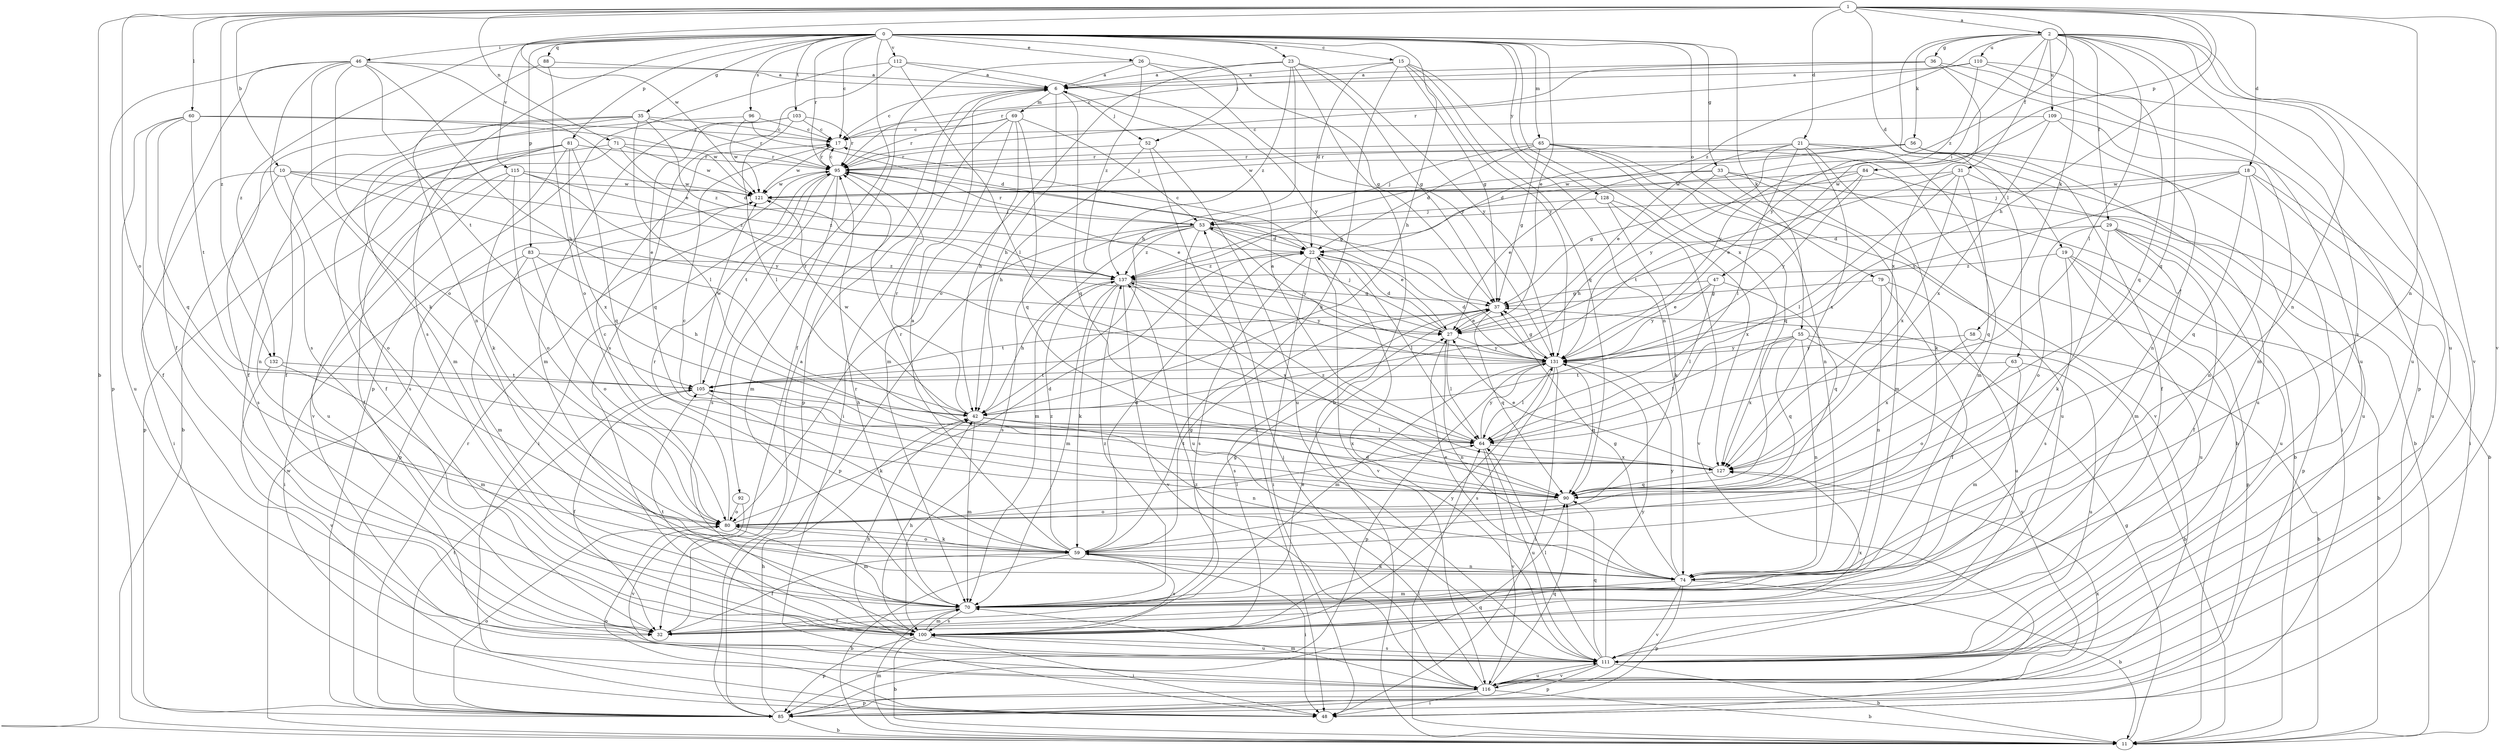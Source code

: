 strict digraph  {
0;
1;
2;
6;
10;
11;
15;
17;
18;
19;
21;
22;
23;
26;
27;
29;
31;
32;
33;
35;
36;
37;
42;
46;
47;
48;
52;
53;
55;
56;
58;
59;
60;
63;
64;
65;
69;
70;
71;
74;
79;
80;
81;
83;
84;
85;
88;
90;
92;
95;
96;
100;
103;
105;
109;
110;
111;
112;
115;
116;
121;
127;
128;
131;
132;
137;
0 -> 15  [label=c];
0 -> 17  [label=c];
0 -> 23  [label=e];
0 -> 26  [label=e];
0 -> 27  [label=e];
0 -> 33  [label=g];
0 -> 35  [label=g];
0 -> 42  [label=h];
0 -> 46  [label=i];
0 -> 52  [label=j];
0 -> 55  [label=k];
0 -> 65  [label=m];
0 -> 79  [label=o];
0 -> 81  [label=p];
0 -> 83  [label=p];
0 -> 88  [label=q];
0 -> 92  [label=r];
0 -> 95  [label=r];
0 -> 96  [label=s];
0 -> 100  [label=s];
0 -> 103  [label=t];
0 -> 112  [label=v];
0 -> 115  [label=v];
0 -> 127  [label=x];
0 -> 128  [label=y];
0 -> 132  [label=z];
1 -> 2  [label=a];
1 -> 10  [label=b];
1 -> 11  [label=b];
1 -> 18  [label=d];
1 -> 19  [label=d];
1 -> 21  [label=d];
1 -> 42  [label=h];
1 -> 60  [label=l];
1 -> 71  [label=n];
1 -> 74  [label=n];
1 -> 80  [label=o];
1 -> 84  [label=p];
1 -> 116  [label=v];
1 -> 121  [label=w];
1 -> 132  [label=z];
1 -> 137  [label=z];
2 -> 29  [label=f];
2 -> 31  [label=f];
2 -> 36  [label=g];
2 -> 47  [label=i];
2 -> 56  [label=k];
2 -> 58  [label=k];
2 -> 63  [label=l];
2 -> 64  [label=l];
2 -> 74  [label=n];
2 -> 90  [label=q];
2 -> 100  [label=s];
2 -> 109  [label=u];
2 -> 110  [label=u];
2 -> 111  [label=u];
2 -> 116  [label=v];
2 -> 137  [label=z];
6 -> 17  [label=c];
6 -> 42  [label=h];
6 -> 52  [label=j];
6 -> 69  [label=m];
6 -> 85  [label=p];
6 -> 90  [label=q];
10 -> 27  [label=e];
10 -> 48  [label=i];
10 -> 80  [label=o];
10 -> 100  [label=s];
10 -> 121  [label=w];
10 -> 137  [label=z];
11 -> 37  [label=g];
11 -> 64  [label=l];
11 -> 70  [label=m];
11 -> 121  [label=w];
15 -> 6  [label=a];
15 -> 22  [label=d];
15 -> 37  [label=g];
15 -> 59  [label=k];
15 -> 74  [label=n];
15 -> 90  [label=q];
15 -> 131  [label=y];
17 -> 95  [label=r];
17 -> 121  [label=w];
18 -> 48  [label=i];
18 -> 53  [label=j];
18 -> 74  [label=n];
18 -> 90  [label=q];
18 -> 111  [label=u];
18 -> 121  [label=w];
18 -> 131  [label=y];
19 -> 11  [label=b];
19 -> 85  [label=p];
19 -> 100  [label=s];
19 -> 111  [label=u];
19 -> 137  [label=z];
21 -> 11  [label=b];
21 -> 27  [label=e];
21 -> 59  [label=k];
21 -> 64  [label=l];
21 -> 70  [label=m];
21 -> 95  [label=r];
21 -> 127  [label=x];
21 -> 131  [label=y];
22 -> 17  [label=c];
22 -> 48  [label=i];
22 -> 64  [label=l];
22 -> 100  [label=s];
22 -> 116  [label=v];
22 -> 137  [label=z];
23 -> 6  [label=a];
23 -> 11  [label=b];
23 -> 37  [label=g];
23 -> 42  [label=h];
23 -> 80  [label=o];
23 -> 131  [label=y];
23 -> 137  [label=z];
26 -> 6  [label=a];
26 -> 32  [label=f];
26 -> 37  [label=g];
26 -> 131  [label=y];
26 -> 137  [label=z];
27 -> 22  [label=d];
27 -> 53  [label=j];
27 -> 64  [label=l];
27 -> 74  [label=n];
27 -> 131  [label=y];
29 -> 22  [label=d];
29 -> 32  [label=f];
29 -> 59  [label=k];
29 -> 70  [label=m];
29 -> 80  [label=o];
29 -> 85  [label=p];
29 -> 111  [label=u];
31 -> 11  [label=b];
31 -> 64  [label=l];
31 -> 90  [label=q];
31 -> 105  [label=t];
31 -> 121  [label=w];
31 -> 127  [label=x];
32 -> 6  [label=a];
32 -> 27  [label=e];
33 -> 11  [label=b];
33 -> 27  [label=e];
33 -> 42  [label=h];
33 -> 70  [label=m];
33 -> 111  [label=u];
33 -> 121  [label=w];
35 -> 11  [label=b];
35 -> 17  [label=c];
35 -> 32  [label=f];
35 -> 64  [label=l];
35 -> 70  [label=m];
35 -> 95  [label=r];
35 -> 137  [label=z];
36 -> 6  [label=a];
36 -> 17  [label=c];
36 -> 85  [label=p];
36 -> 95  [label=r];
36 -> 111  [label=u];
36 -> 127  [label=x];
37 -> 27  [label=e];
37 -> 90  [label=q];
37 -> 100  [label=s];
37 -> 105  [label=t];
42 -> 64  [label=l];
42 -> 70  [label=m];
42 -> 74  [label=n];
42 -> 95  [label=r];
42 -> 121  [label=w];
42 -> 127  [label=x];
46 -> 6  [label=a];
46 -> 27  [label=e];
46 -> 32  [label=f];
46 -> 42  [label=h];
46 -> 59  [label=k];
46 -> 80  [label=o];
46 -> 85  [label=p];
46 -> 100  [label=s];
46 -> 105  [label=t];
47 -> 27  [label=e];
47 -> 37  [label=g];
47 -> 64  [label=l];
47 -> 90  [label=q];
47 -> 131  [label=y];
48 -> 80  [label=o];
48 -> 127  [label=x];
52 -> 42  [label=h];
52 -> 48  [label=i];
52 -> 95  [label=r];
52 -> 111  [label=u];
53 -> 22  [label=d];
53 -> 27  [label=e];
53 -> 70  [label=m];
53 -> 85  [label=p];
53 -> 95  [label=r];
53 -> 100  [label=s];
53 -> 111  [label=u];
53 -> 131  [label=y];
53 -> 137  [label=z];
55 -> 11  [label=b];
55 -> 64  [label=l];
55 -> 74  [label=n];
55 -> 90  [label=q];
55 -> 116  [label=v];
55 -> 127  [label=x];
55 -> 131  [label=y];
56 -> 22  [label=d];
56 -> 32  [label=f];
56 -> 48  [label=i];
56 -> 95  [label=r];
56 -> 111  [label=u];
56 -> 121  [label=w];
58 -> 11  [label=b];
58 -> 127  [label=x];
58 -> 131  [label=y];
59 -> 6  [label=a];
59 -> 11  [label=b];
59 -> 22  [label=d];
59 -> 32  [label=f];
59 -> 37  [label=g];
59 -> 48  [label=i];
59 -> 74  [label=n];
59 -> 80  [label=o];
59 -> 95  [label=r];
59 -> 100  [label=s];
59 -> 137  [label=z];
60 -> 17  [label=c];
60 -> 32  [label=f];
60 -> 90  [label=q];
60 -> 105  [label=t];
60 -> 111  [label=u];
60 -> 121  [label=w];
63 -> 70  [label=m];
63 -> 80  [label=o];
63 -> 105  [label=t];
63 -> 111  [label=u];
64 -> 6  [label=a];
64 -> 111  [label=u];
64 -> 116  [label=v];
64 -> 127  [label=x];
64 -> 131  [label=y];
65 -> 11  [label=b];
65 -> 22  [label=d];
65 -> 37  [label=g];
65 -> 53  [label=j];
65 -> 74  [label=n];
65 -> 90  [label=q];
65 -> 95  [label=r];
65 -> 116  [label=v];
69 -> 17  [label=c];
69 -> 42  [label=h];
69 -> 48  [label=i];
69 -> 53  [label=j];
69 -> 70  [label=m];
69 -> 90  [label=q];
69 -> 95  [label=r];
70 -> 32  [label=f];
70 -> 37  [label=g];
70 -> 95  [label=r];
70 -> 100  [label=s];
70 -> 137  [label=z];
71 -> 22  [label=d];
71 -> 74  [label=n];
71 -> 85  [label=p];
71 -> 95  [label=r];
71 -> 121  [label=w];
74 -> 11  [label=b];
74 -> 27  [label=e];
74 -> 37  [label=g];
74 -> 59  [label=k];
74 -> 70  [label=m];
74 -> 85  [label=p];
74 -> 116  [label=v];
74 -> 131  [label=y];
79 -> 32  [label=f];
79 -> 37  [label=g];
79 -> 74  [label=n];
79 -> 111  [label=u];
80 -> 17  [label=c];
80 -> 22  [label=d];
80 -> 59  [label=k];
80 -> 64  [label=l];
80 -> 70  [label=m];
81 -> 32  [label=f];
81 -> 59  [label=k];
81 -> 90  [label=q];
81 -> 95  [label=r];
81 -> 100  [label=s];
81 -> 116  [label=v];
81 -> 127  [label=x];
83 -> 42  [label=h];
83 -> 48  [label=i];
83 -> 70  [label=m];
83 -> 80  [label=o];
83 -> 137  [label=z];
84 -> 27  [label=e];
84 -> 37  [label=g];
84 -> 111  [label=u];
84 -> 121  [label=w];
84 -> 131  [label=y];
85 -> 11  [label=b];
85 -> 42  [label=h];
85 -> 80  [label=o];
85 -> 90  [label=q];
85 -> 95  [label=r];
85 -> 105  [label=t];
88 -> 6  [label=a];
88 -> 74  [label=n];
88 -> 80  [label=o];
90 -> 17  [label=c];
90 -> 80  [label=o];
90 -> 95  [label=r];
90 -> 105  [label=t];
92 -> 80  [label=o];
92 -> 116  [label=v];
95 -> 17  [label=c];
95 -> 27  [label=e];
95 -> 37  [label=g];
95 -> 48  [label=i];
95 -> 70  [label=m];
95 -> 100  [label=s];
95 -> 105  [label=t];
95 -> 121  [label=w];
96 -> 17  [label=c];
96 -> 22  [label=d];
96 -> 32  [label=f];
96 -> 121  [label=w];
100 -> 11  [label=b];
100 -> 42  [label=h];
100 -> 48  [label=i];
100 -> 70  [label=m];
100 -> 85  [label=p];
100 -> 105  [label=t];
100 -> 111  [label=u];
100 -> 127  [label=x];
100 -> 131  [label=y];
103 -> 17  [label=c];
103 -> 64  [label=l];
103 -> 70  [label=m];
103 -> 90  [label=q];
103 -> 95  [label=r];
105 -> 32  [label=f];
105 -> 42  [label=h];
105 -> 59  [label=k];
105 -> 121  [label=w];
109 -> 17  [label=c];
109 -> 70  [label=m];
109 -> 74  [label=n];
109 -> 127  [label=x];
109 -> 131  [label=y];
110 -> 6  [label=a];
110 -> 90  [label=q];
110 -> 95  [label=r];
110 -> 111  [label=u];
110 -> 131  [label=y];
111 -> 11  [label=b];
111 -> 22  [label=d];
111 -> 42  [label=h];
111 -> 64  [label=l];
111 -> 85  [label=p];
111 -> 90  [label=q];
111 -> 100  [label=s];
111 -> 116  [label=v];
111 -> 131  [label=y];
112 -> 6  [label=a];
112 -> 64  [label=l];
112 -> 85  [label=p];
112 -> 100  [label=s];
112 -> 131  [label=y];
115 -> 32  [label=f];
115 -> 80  [label=o];
115 -> 111  [label=u];
115 -> 121  [label=w];
115 -> 131  [label=y];
115 -> 137  [label=z];
116 -> 11  [label=b];
116 -> 48  [label=i];
116 -> 53  [label=j];
116 -> 70  [label=m];
116 -> 85  [label=p];
116 -> 90  [label=q];
116 -> 111  [label=u];
116 -> 137  [label=z];
121 -> 53  [label=j];
121 -> 85  [label=p];
127 -> 27  [label=e];
127 -> 90  [label=q];
127 -> 137  [label=z];
128 -> 53  [label=j];
128 -> 59  [label=k];
128 -> 116  [label=v];
128 -> 127  [label=x];
131 -> 22  [label=d];
131 -> 37  [label=g];
131 -> 48  [label=i];
131 -> 64  [label=l];
131 -> 70  [label=m];
131 -> 85  [label=p];
131 -> 90  [label=q];
131 -> 100  [label=s];
131 -> 105  [label=t];
132 -> 70  [label=m];
132 -> 105  [label=t];
132 -> 116  [label=v];
137 -> 37  [label=g];
137 -> 42  [label=h];
137 -> 59  [label=k];
137 -> 70  [label=m];
137 -> 116  [label=v];
137 -> 127  [label=x];
137 -> 131  [label=y];
}
